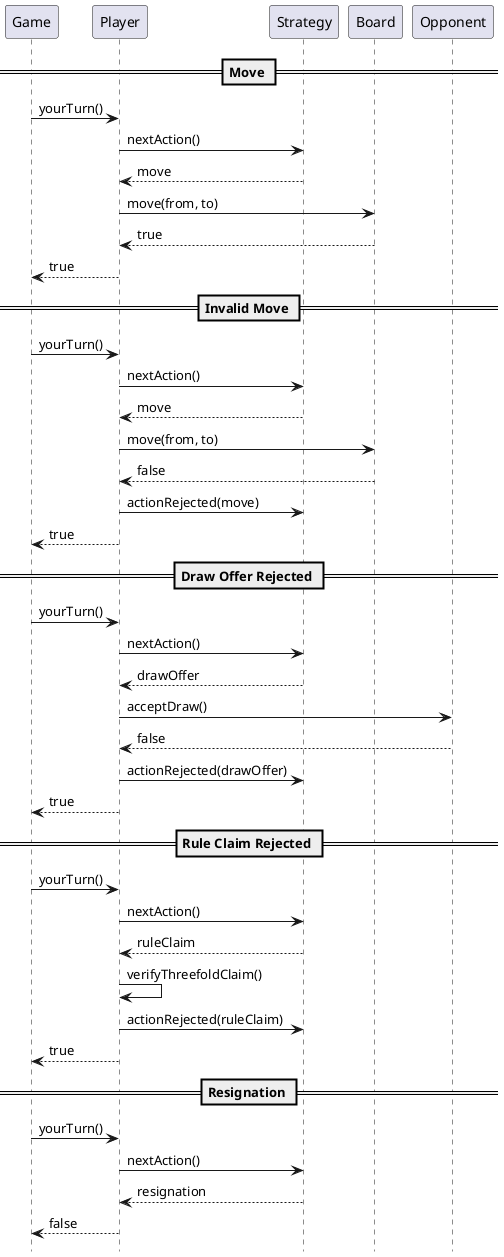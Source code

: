 @startuml

== Move ==
Game -> Player : yourTurn()
Player -> Strategy : nextAction()
Player <-- Strategy : move
Player -> Board : move(from, to)
Player <-- Board : true
Game <-- Player : true

== Invalid Move ==
Game -> Player : yourTurn()
Player -> Strategy : nextAction()
Player <-- Strategy : move
Player -> Board : move(from, to)
Player <-- Board : false
Player -> Strategy : actionRejected(move)
Game <-- Player : true

== Draw Offer Rejected ==
Game -> Player : yourTurn()
Player -> Strategy : nextAction()
Player <-- Strategy : drawOffer

Player -> Opponent : acceptDraw()
Player <-- Opponent : false

Player -> Strategy : actionRejected(drawOffer)
Game <-- Player : true

== Rule Claim Rejected ==
Game -> Player : yourTurn()
Player -> Strategy : nextAction()
Player <-- Strategy : ruleClaim

Player -> Player : verifyThreefoldClaim()

Player -> Strategy : actionRejected(ruleClaim)
Game <-- Player : true

== Resignation ==
Game -> Player : yourTurn()
Player -> Strategy : nextAction()
Player <-- Strategy : resignation
Game <-- Player : false


hide footbox
@enduml